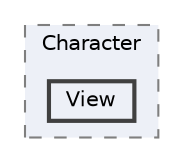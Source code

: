 digraph "C:/Users/むずでょ/Documents/Unity Projects/RMU-1-00-00-Research/Assets/RPGMaker/Codebase/Editor/Inspector/Character/View"
{
 // LATEX_PDF_SIZE
  bgcolor="transparent";
  edge [fontname=Helvetica,fontsize=10,labelfontname=Helvetica,labelfontsize=10];
  node [fontname=Helvetica,fontsize=10,shape=box,height=0.2,width=0.4];
  compound=true
  subgraph clusterdir_45d0a9a5e327e6df66cfcaa3d4098ac2 {
    graph [ bgcolor="#edf0f7", pencolor="grey50", label="Character", fontname=Helvetica,fontsize=10 style="filled,dashed", URL="dir_45d0a9a5e327e6df66cfcaa3d4098ac2.html",tooltip=""]
  dir_da66d02849b6a2e7fc574d73bfa264c5 [label="View", fillcolor="#edf0f7", color="grey25", style="filled,bold", URL="dir_da66d02849b6a2e7fc574d73bfa264c5.html",tooltip=""];
  }
}
